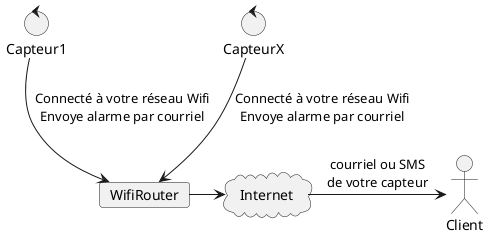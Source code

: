 @startuml autonome
control Capteur1
control CapteurX
card  WifiRouter
cloud Internet
Actor Client
Capteur1 --> WifiRouter: Connecté à votre réseau Wifi\nEnvoye alarme par courriel
CapteurX --> WifiRouter: Connecté à votre réseau Wifi\nEnvoye alarme par courriel
WifiRouter -> Internet
Internet -> Client: courriel ou SMS\nde votre capteur
@enduml

@startuml moduleAffichage
control Capteur1
control CapteurX
control ModuleAffichage
card  WifiRouter
cloud Internet
Actor Client
Capteur1 -u-> WifiRouter: Envoie messages\nau module d'affichage
CapteurX -u-> WifiRouter: Envoie messages\nau module d'affichage
ModuleAffichage -u-> WifiRouter: recoit message des capteurs\nEnvoie alarme par courriel
WifiRouter -> Internet
Internet -> Client: courriel ou SMS\nde votre module d'affichage\nou d'un capteur
@enduml

@startuml moduleGSM
control Capteur1
control Capteur2
control CapteurX
control ModuleAffichage
control ModuleGSM
cloud ReseauCellulaire
Actor Client
Capteur2 "1..20" --> "1" ModuleGSM: Envoie message 
Capteur1 -u-> ModuleAffichage: Envoie messages\nau module d'affichage
CapteurX -u-> ModuleAffichage: Envoie messages\nau module d'affichage
ModuleAffichage -r->  ModuleGSM: envoie des alarmes par message
ModuleGSM --> ReseauCellulaire
ReseauCellulaire -->Client: SMS
@enduml

@startuml Repeteur
control Capteurs1
control Capteurs2
control Répéteur1
control Répéteur2
control "Communication\nModuleGSM ou ModuleAffichage" as Communication
cloud "Réseau\n Wifi ou GSM" as Réseau
control Répéteur
actor Client

Capteurs1 "1..20" --> Répéteur1
Capteurs2 "1..20" --> Répéteur2
Répéteur1  --> Répéteur
Répéteur2 --> Répéteur
Répéteur -> Communication
Communication -> Réseau
Réseau -> Client
@enduml